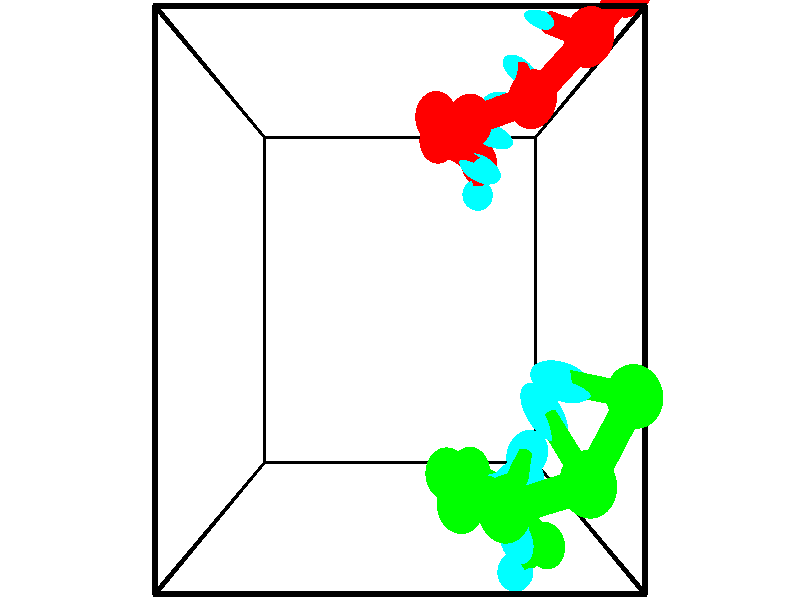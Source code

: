// switches for output
#declare DRAW_BASES = 1; // possible values are 0, 1; only relevant for DNA ribbons
#declare DRAW_BASES_TYPE = 3; // possible values are 1, 2, 3; only relevant for DNA ribbons
#declare DRAW_FOG = 0; // set to 1 to enable fog

#include "colors.inc"

#include "transforms.inc"
background { rgb <1, 1, 1>}

#default {
   normal{
       ripples 0.25
       frequency 0.20
       turbulence 0.2
       lambda 5
   }
	finish {
		phong 0.1
		phong_size 40.
	}
}

// original window dimensions: 1024x640


// camera settings

camera {
	sky <-0, 1, 0>
	up <-0, 1, 0>
	right 1.6 * <1, 0, 0>
	location <2.5, 2.5, 11.1562>
	look_at <2.5, 2.5, 2.5>
	direction <0, 0, -8.6562>
	angle 67.0682
}


# declare cpy_camera_pos = <2.5, 2.5, 11.1562>;
# if (DRAW_FOG = 1)
fog {
	fog_type 2
	up vnormalize(cpy_camera_pos)
	color rgbt<1,1,1,0.3>
	distance 1e-5
	fog_alt 3e-3
	fog_offset 4
}
# end


// LIGHTS

# declare lum = 6;
global_settings {
	ambient_light rgb lum * <0.05, 0.05, 0.05>
	max_trace_level 15
}# declare cpy_direct_light_amount = 0.25;
light_source
{	1000 * <-1, -1, 1>,
	rgb lum * cpy_direct_light_amount
	parallel
}

light_source
{	1000 * <1, 1, -1>,
	rgb lum * cpy_direct_light_amount
	parallel
}

// strand 0

// nucleotide -1

// particle -1
sphere {
	<3.618134, 4.111990, 2.620775> 0.250000
	pigment { color rgbt <1,0,0,0> }
	no_shadow
}
cylinder {
	<3.567085, 3.856098, 2.923947>,  <3.536456, 3.702563, 3.105851>, 0.100000
	pigment { color rgbt <1,0,0,0> }
	no_shadow
}
cylinder {
	<3.567085, 3.856098, 2.923947>,  <3.618134, 4.111990, 2.620775>, 0.100000
	pigment { color rgbt <1,0,0,0> }
	no_shadow
}

// particle -1
sphere {
	<3.567085, 3.856098, 2.923947> 0.100000
	pigment { color rgbt <1,0,0,0> }
	no_shadow
}
sphere {
	0, 1
	scale<0.080000,0.200000,0.300000>
	matrix <-0.002250, 0.764364, 0.644781,
		-0.991820, 0.080583, -0.098988,
		-0.127621, -0.639730, 0.757930,
		3.528799, 3.664179, 3.151326>
	pigment { color rgbt <0,1,1,0> }
	no_shadow
}
cylinder {
	<3.009596, 4.270865, 3.103258>,  <3.618134, 4.111990, 2.620775>, 0.130000
	pigment { color rgbt <1,0,0,0> }
	no_shadow
}

// nucleotide -1

// particle -1
sphere {
	<3.009596, 4.270865, 3.103258> 0.250000
	pigment { color rgbt <1,0,0,0> }
	no_shadow
}
cylinder {
	<3.303185, 4.063286, 3.278519>,  <3.479338, 3.938738, 3.383675>, 0.100000
	pigment { color rgbt <1,0,0,0> }
	no_shadow
}
cylinder {
	<3.303185, 4.063286, 3.278519>,  <3.009596, 4.270865, 3.103258>, 0.100000
	pigment { color rgbt <1,0,0,0> }
	no_shadow
}

// particle -1
sphere {
	<3.303185, 4.063286, 3.278519> 0.100000
	pigment { color rgbt <1,0,0,0> }
	no_shadow
}
sphere {
	0, 1
	scale<0.080000,0.200000,0.300000>
	matrix <0.044892, 0.680777, 0.731114,
		-0.677695, -0.516947, 0.522967,
		0.733971, -0.518949, 0.438152,
		3.523376, 3.907601, 3.409964>
	pigment { color rgbt <0,1,1,0> }
	no_shadow
}
cylinder {
	<2.934233, 4.340481, 3.875057>,  <3.009596, 4.270865, 3.103258>, 0.130000
	pigment { color rgbt <1,0,0,0> }
	no_shadow
}

// nucleotide -1

// particle -1
sphere {
	<2.934233, 4.340481, 3.875057> 0.250000
	pigment { color rgbt <1,0,0,0> }
	no_shadow
}
cylinder {
	<3.318016, 4.253304, 3.803569>,  <3.548286, 4.200997, 3.760676>, 0.100000
	pigment { color rgbt <1,0,0,0> }
	no_shadow
}
cylinder {
	<3.318016, 4.253304, 3.803569>,  <2.934233, 4.340481, 3.875057>, 0.100000
	pigment { color rgbt <1,0,0,0> }
	no_shadow
}

// particle -1
sphere {
	<3.318016, 4.253304, 3.803569> 0.100000
	pigment { color rgbt <1,0,0,0> }
	no_shadow
}
sphere {
	0, 1
	scale<0.080000,0.200000,0.300000>
	matrix <0.281443, 0.706719, 0.649106,
		-0.015165, -0.673089, 0.739406,
		0.959458, -0.217944, -0.178719,
		3.605854, 4.187920, 3.749953>
	pigment { color rgbt <0,1,1,0> }
	no_shadow
}
cylinder {
	<3.267835, 4.139031, 4.489406>,  <2.934233, 4.340481, 3.875057>, 0.130000
	pigment { color rgbt <1,0,0,0> }
	no_shadow
}

// nucleotide -1

// particle -1
sphere {
	<3.267835, 4.139031, 4.489406> 0.250000
	pigment { color rgbt <1,0,0,0> }
	no_shadow
}
cylinder {
	<3.513390, 4.301037, 4.218376>,  <3.660722, 4.398240, 4.055758>, 0.100000
	pigment { color rgbt <1,0,0,0> }
	no_shadow
}
cylinder {
	<3.513390, 4.301037, 4.218376>,  <3.267835, 4.139031, 4.489406>, 0.100000
	pigment { color rgbt <1,0,0,0> }
	no_shadow
}

// particle -1
sphere {
	<3.513390, 4.301037, 4.218376> 0.100000
	pigment { color rgbt <1,0,0,0> }
	no_shadow
}
sphere {
	0, 1
	scale<0.080000,0.200000,0.300000>
	matrix <0.232951, 0.727175, 0.645717,
		0.754237, -0.554240, 0.352057,
		0.613889, 0.405012, -0.677574,
		3.697556, 4.422541, 4.015104>
	pigment { color rgbt <0,1,1,0> }
	no_shadow
}
cylinder {
	<3.877619, 4.242687, 4.861385>,  <3.267835, 4.139031, 4.489406>, 0.130000
	pigment { color rgbt <1,0,0,0> }
	no_shadow
}

// nucleotide -1

// particle -1
sphere {
	<3.877619, 4.242687, 4.861385> 0.250000
	pigment { color rgbt <1,0,0,0> }
	no_shadow
}
cylinder {
	<3.865868, 4.490486, 4.547606>,  <3.858817, 4.639165, 4.359338>, 0.100000
	pigment { color rgbt <1,0,0,0> }
	no_shadow
}
cylinder {
	<3.865868, 4.490486, 4.547606>,  <3.877619, 4.242687, 4.861385>, 0.100000
	pigment { color rgbt <1,0,0,0> }
	no_shadow
}

// particle -1
sphere {
	<3.865868, 4.490486, 4.547606> 0.100000
	pigment { color rgbt <1,0,0,0> }
	no_shadow
}
sphere {
	0, 1
	scale<0.080000,0.200000,0.300000>
	matrix <0.307755, 0.752271, 0.582560,
		0.951012, -0.224303, -0.212754,
		-0.029379, 0.619497, -0.784449,
		3.857054, 4.676335, 4.312271>
	pigment { color rgbt <0,1,1,0> }
	no_shadow
}
cylinder {
	<4.443122, 4.753995, 4.940203>,  <3.877619, 4.242687, 4.861385>, 0.130000
	pigment { color rgbt <1,0,0,0> }
	no_shadow
}

// nucleotide -1

// particle -1
sphere {
	<4.443122, 4.753995, 4.940203> 0.250000
	pigment { color rgbt <1,0,0,0> }
	no_shadow
}
cylinder {
	<4.260147, 4.947857, 4.641979>,  <4.150362, 5.064174, 4.463045>, 0.100000
	pigment { color rgbt <1,0,0,0> }
	no_shadow
}
cylinder {
	<4.260147, 4.947857, 4.641979>,  <4.443122, 4.753995, 4.940203>, 0.100000
	pigment { color rgbt <1,0,0,0> }
	no_shadow
}

// particle -1
sphere {
	<4.260147, 4.947857, 4.641979> 0.100000
	pigment { color rgbt <1,0,0,0> }
	no_shadow
}
sphere {
	0, 1
	scale<0.080000,0.200000,0.300000>
	matrix <0.243993, 0.874651, 0.418870,
		0.855112, 0.009696, -0.518352,
		-0.457439, 0.484655, -0.745560,
		4.122915, 5.093254, 4.418311>
	pigment { color rgbt <0,1,1,0> }
	no_shadow
}
cylinder {
	<4.953880, 5.292691, 4.680311>,  <4.443122, 4.753995, 4.940203>, 0.130000
	pigment { color rgbt <1,0,0,0> }
	no_shadow
}

// nucleotide -1

// particle -1
sphere {
	<4.953880, 5.292691, 4.680311> 0.250000
	pigment { color rgbt <1,0,0,0> }
	no_shadow
}
cylinder {
	<4.580315, 5.399246, 4.584942>,  <4.356175, 5.463179, 4.527720>, 0.100000
	pigment { color rgbt <1,0,0,0> }
	no_shadow
}
cylinder {
	<4.580315, 5.399246, 4.584942>,  <4.953880, 5.292691, 4.680311>, 0.100000
	pigment { color rgbt <1,0,0,0> }
	no_shadow
}

// particle -1
sphere {
	<4.580315, 5.399246, 4.584942> 0.100000
	pigment { color rgbt <1,0,0,0> }
	no_shadow
}
sphere {
	0, 1
	scale<0.080000,0.200000,0.300000>
	matrix <0.178517, 0.925306, 0.334576,
		0.309740, 0.269902, -0.911709,
		-0.933913, 0.266387, -0.238422,
		4.300141, 5.479162, 4.513415>
	pigment { color rgbt <0,1,1,0> }
	no_shadow
}
cylinder {
	<5.011365, 5.935756, 4.190908>,  <4.953880, 5.292691, 4.680311>, 0.130000
	pigment { color rgbt <1,0,0,0> }
	no_shadow
}

// nucleotide -1

// particle -1
sphere {
	<5.011365, 5.935756, 4.190908> 0.250000
	pigment { color rgbt <1,0,0,0> }
	no_shadow
}
cylinder {
	<4.643082, 5.930943, 4.346934>,  <4.422112, 5.928054, 4.440550>, 0.100000
	pigment { color rgbt <1,0,0,0> }
	no_shadow
}
cylinder {
	<4.643082, 5.930943, 4.346934>,  <5.011365, 5.935756, 4.190908>, 0.100000
	pigment { color rgbt <1,0,0,0> }
	no_shadow
}

// particle -1
sphere {
	<4.643082, 5.930943, 4.346934> 0.100000
	pigment { color rgbt <1,0,0,0> }
	no_shadow
}
sphere {
	0, 1
	scale<0.080000,0.200000,0.300000>
	matrix <0.108514, 0.952211, 0.285515,
		-0.374861, 0.305204, -0.875403,
		-0.920708, -0.012035, 0.390066,
		4.366869, 5.927332, 4.463954>
	pigment { color rgbt <0,1,1,0> }
	no_shadow
}
// strand 1

// nucleotide -1

// particle -1
sphere {
	<4.689927, 1.749306, 5.511056> 0.250000
	pigment { color rgbt <0,1,0,0> }
	no_shadow
}
cylinder {
	<4.296715, 1.818863, 5.534428>,  <4.060788, 1.860597, 5.548450>, 0.100000
	pigment { color rgbt <0,1,0,0> }
	no_shadow
}
cylinder {
	<4.296715, 1.818863, 5.534428>,  <4.689927, 1.749306, 5.511056>, 0.100000
	pigment { color rgbt <0,1,0,0> }
	no_shadow
}

// particle -1
sphere {
	<4.296715, 1.818863, 5.534428> 0.100000
	pigment { color rgbt <0,1,0,0> }
	no_shadow
}
sphere {
	0, 1
	scale<0.080000,0.200000,0.300000>
	matrix <-0.168440, -0.729446, -0.662975,
		-0.072666, -0.661566, 0.746358,
		-0.983030, 0.173892, 0.058428,
		4.001806, 1.871031, 5.551956>
	pigment { color rgbt <0,1,1,0> }
	no_shadow
}
cylinder {
	<4.205504, 1.107390, 5.676996>,  <4.689927, 1.749306, 5.511056>, 0.130000
	pigment { color rgbt <0,1,0,0> }
	no_shadow
}

// nucleotide -1

// particle -1
sphere {
	<4.205504, 1.107390, 5.676996> 0.250000
	pigment { color rgbt <0,1,0,0> }
	no_shadow
}
cylinder {
	<4.032204, 1.383846, 5.445612>,  <3.928223, 1.549720, 5.306781>, 0.100000
	pigment { color rgbt <0,1,0,0> }
	no_shadow
}
cylinder {
	<4.032204, 1.383846, 5.445612>,  <4.205504, 1.107390, 5.676996>, 0.100000
	pigment { color rgbt <0,1,0,0> }
	no_shadow
}

// particle -1
sphere {
	<4.032204, 1.383846, 5.445612> 0.100000
	pigment { color rgbt <0,1,0,0> }
	no_shadow
}
sphere {
	0, 1
	scale<0.080000,0.200000,0.300000>
	matrix <-0.211378, -0.701846, -0.680244,
		-0.876135, -0.172443, 0.450168,
		-0.433252, 0.691141, -0.578461,
		3.902228, 1.591189, 5.272074>
	pigment { color rgbt <0,1,1,0> }
	no_shadow
}
cylinder {
	<3.485775, 0.844280, 5.450634>,  <4.205504, 1.107390, 5.676996>, 0.130000
	pigment { color rgbt <0,1,0,0> }
	no_shadow
}

// nucleotide -1

// particle -1
sphere {
	<3.485775, 0.844280, 5.450634> 0.250000
	pigment { color rgbt <0,1,0,0> }
	no_shadow
}
cylinder {
	<3.672508, 1.036488, 5.153671>,  <3.784549, 1.151812, 4.975493>, 0.100000
	pigment { color rgbt <0,1,0,0> }
	no_shadow
}
cylinder {
	<3.672508, 1.036488, 5.153671>,  <3.485775, 0.844280, 5.450634>, 0.100000
	pigment { color rgbt <0,1,0,0> }
	no_shadow
}

// particle -1
sphere {
	<3.672508, 1.036488, 5.153671> 0.100000
	pigment { color rgbt <0,1,0,0> }
	no_shadow
}
sphere {
	0, 1
	scale<0.080000,0.200000,0.300000>
	matrix <0.029641, -0.847530, -0.529920,
		-0.883848, 0.225380, -0.409899,
		0.466834, 0.480518, -0.742407,
		3.812558, 1.180643, 4.930949>
	pigment { color rgbt <0,1,1,0> }
	no_shadow
}
cylinder {
	<3.134945, 0.717790, 4.828772>,  <3.485775, 0.844280, 5.450634>, 0.130000
	pigment { color rgbt <0,1,0,0> }
	no_shadow
}

// nucleotide -1

// particle -1
sphere {
	<3.134945, 0.717790, 4.828772> 0.250000
	pigment { color rgbt <0,1,0,0> }
	no_shadow
}
cylinder {
	<3.506470, 0.805332, 4.709164>,  <3.729384, 0.857857, 4.637399>, 0.100000
	pigment { color rgbt <0,1,0,0> }
	no_shadow
}
cylinder {
	<3.506470, 0.805332, 4.709164>,  <3.134945, 0.717790, 4.828772>, 0.100000
	pigment { color rgbt <0,1,0,0> }
	no_shadow
}

// particle -1
sphere {
	<3.506470, 0.805332, 4.709164> 0.100000
	pigment { color rgbt <0,1,0,0> }
	no_shadow
}
sphere {
	0, 1
	scale<0.080000,0.200000,0.300000>
	matrix <-0.064054, -0.699981, -0.711283,
		-0.364976, 0.679801, -0.636132,
		0.928811, 0.218854, -0.299020,
		3.785113, 0.870988, 4.619458>
	pigment { color rgbt <0,1,1,0> }
	no_shadow
}
cylinder {
	<3.044827, 0.818188, 4.146395>,  <3.134945, 0.717790, 4.828772>, 0.130000
	pigment { color rgbt <0,1,0,0> }
	no_shadow
}

// nucleotide -1

// particle -1
sphere {
	<3.044827, 0.818188, 4.146395> 0.250000
	pigment { color rgbt <0,1,0,0> }
	no_shadow
}
cylinder {
	<3.428696, 0.737286, 4.224497>,  <3.659017, 0.688744, 4.271358>, 0.100000
	pigment { color rgbt <0,1,0,0> }
	no_shadow
}
cylinder {
	<3.428696, 0.737286, 4.224497>,  <3.044827, 0.818188, 4.146395>, 0.100000
	pigment { color rgbt <0,1,0,0> }
	no_shadow
}

// particle -1
sphere {
	<3.428696, 0.737286, 4.224497> 0.100000
	pigment { color rgbt <0,1,0,0> }
	no_shadow
}
sphere {
	0, 1
	scale<0.080000,0.200000,0.300000>
	matrix <-0.023144, -0.749029, -0.662133,
		0.280172, 0.630911, -0.723502,
		0.959671, -0.202255, 0.195255,
		3.716597, 0.676609, 4.283073>
	pigment { color rgbt <0,1,1,0> }
	no_shadow
}
cylinder {
	<3.393818, 0.688402, 3.476566>,  <3.044827, 0.818188, 4.146395>, 0.130000
	pigment { color rgbt <0,1,0,0> }
	no_shadow
}

// nucleotide -1

// particle -1
sphere {
	<3.393818, 0.688402, 3.476566> 0.250000
	pigment { color rgbt <0,1,0,0> }
	no_shadow
}
cylinder {
	<3.614647, 0.518887, 3.763792>,  <3.747144, 0.417177, 3.936128>, 0.100000
	pigment { color rgbt <0,1,0,0> }
	no_shadow
}
cylinder {
	<3.614647, 0.518887, 3.763792>,  <3.393818, 0.688402, 3.476566>, 0.100000
	pigment { color rgbt <0,1,0,0> }
	no_shadow
}

// particle -1
sphere {
	<3.614647, 0.518887, 3.763792> 0.100000
	pigment { color rgbt <0,1,0,0> }
	no_shadow
}
sphere {
	0, 1
	scale<0.080000,0.200000,0.300000>
	matrix <0.011597, -0.857215, -0.514829,
		0.833715, 0.292550, -0.468330,
		0.552073, -0.423789, 0.718066,
		3.780269, 0.391750, 3.979212>
	pigment { color rgbt <0,1,1,0> }
	no_shadow
}
cylinder {
	<3.939943, 0.366439, 3.140835>,  <3.393818, 0.688402, 3.476566>, 0.130000
	pigment { color rgbt <0,1,0,0> }
	no_shadow
}

// nucleotide -1

// particle -1
sphere {
	<3.939943, 0.366439, 3.140835> 0.250000
	pigment { color rgbt <0,1,0,0> }
	no_shadow
}
cylinder {
	<3.933502, 0.182518, 3.495985>,  <3.929637, 0.072165, 3.709075>, 0.100000
	pigment { color rgbt <0,1,0,0> }
	no_shadow
}
cylinder {
	<3.933502, 0.182518, 3.495985>,  <3.939943, 0.366439, 3.140835>, 0.100000
	pigment { color rgbt <0,1,0,0> }
	no_shadow
}

// particle -1
sphere {
	<3.933502, 0.182518, 3.495985> 0.100000
	pigment { color rgbt <0,1,0,0> }
	no_shadow
}
sphere {
	0, 1
	scale<0.080000,0.200000,0.300000>
	matrix <-0.037618, -0.887083, -0.460075,
		0.999162, -0.040808, -0.003012,
		-0.016103, -0.459803, 0.887875,
		3.928671, 0.044577, 3.762347>
	pigment { color rgbt <0,1,1,0> }
	no_shadow
}
cylinder {
	<4.451924, -0.238033, 3.074883>,  <3.939943, 0.366439, 3.140835>, 0.130000
	pigment { color rgbt <0,1,0,0> }
	no_shadow
}

// nucleotide -1

// particle -1
sphere {
	<4.451924, -0.238033, 3.074883> 0.250000
	pigment { color rgbt <0,1,0,0> }
	no_shadow
}
cylinder {
	<4.168137, -0.301113, 3.349628>,  <3.997864, -0.338961, 3.514476>, 0.100000
	pigment { color rgbt <0,1,0,0> }
	no_shadow
}
cylinder {
	<4.168137, -0.301113, 3.349628>,  <4.451924, -0.238033, 3.074883>, 0.100000
	pigment { color rgbt <0,1,0,0> }
	no_shadow
}

// particle -1
sphere {
	<4.168137, -0.301113, 3.349628> 0.100000
	pigment { color rgbt <0,1,0,0> }
	no_shadow
}
sphere {
	0, 1
	scale<0.080000,0.200000,0.300000>
	matrix <-0.348472, -0.768650, -0.536419,
		0.612552, -0.619926, 0.490379,
		-0.709470, -0.157701, 0.686865,
		3.955296, -0.348423, 3.555688>
	pigment { color rgbt <0,1,1,0> }
	no_shadow
}
// box output
cylinder {
	<0.000000, 0.000000, 0.000000>,  <5.000000, 0.000000, 0.000000>, 0.025000
	pigment { color rgbt <0,0,0,0> }
	no_shadow
}
cylinder {
	<0.000000, 0.000000, 0.000000>,  <0.000000, 5.000000, 0.000000>, 0.025000
	pigment { color rgbt <0,0,0,0> }
	no_shadow
}
cylinder {
	<0.000000, 0.000000, 0.000000>,  <0.000000, 0.000000, 5.000000>, 0.025000
	pigment { color rgbt <0,0,0,0> }
	no_shadow
}
cylinder {
	<5.000000, 5.000000, 5.000000>,  <0.000000, 5.000000, 5.000000>, 0.025000
	pigment { color rgbt <0,0,0,0> }
	no_shadow
}
cylinder {
	<5.000000, 5.000000, 5.000000>,  <5.000000, 0.000000, 5.000000>, 0.025000
	pigment { color rgbt <0,0,0,0> }
	no_shadow
}
cylinder {
	<5.000000, 5.000000, 5.000000>,  <5.000000, 5.000000, 0.000000>, 0.025000
	pigment { color rgbt <0,0,0,0> }
	no_shadow
}
cylinder {
	<0.000000, 0.000000, 5.000000>,  <0.000000, 5.000000, 5.000000>, 0.025000
	pigment { color rgbt <0,0,0,0> }
	no_shadow
}
cylinder {
	<0.000000, 0.000000, 5.000000>,  <5.000000, 0.000000, 5.000000>, 0.025000
	pigment { color rgbt <0,0,0,0> }
	no_shadow
}
cylinder {
	<5.000000, 5.000000, 0.000000>,  <0.000000, 5.000000, 0.000000>, 0.025000
	pigment { color rgbt <0,0,0,0> }
	no_shadow
}
cylinder {
	<5.000000, 5.000000, 0.000000>,  <5.000000, 0.000000, 0.000000>, 0.025000
	pigment { color rgbt <0,0,0,0> }
	no_shadow
}
cylinder {
	<5.000000, 0.000000, 5.000000>,  <5.000000, 0.000000, 0.000000>, 0.025000
	pigment { color rgbt <0,0,0,0> }
	no_shadow
}
cylinder {
	<0.000000, 5.000000, 0.000000>,  <0.000000, 5.000000, 5.000000>, 0.025000
	pigment { color rgbt <0,0,0,0> }
	no_shadow
}
// end of box output
